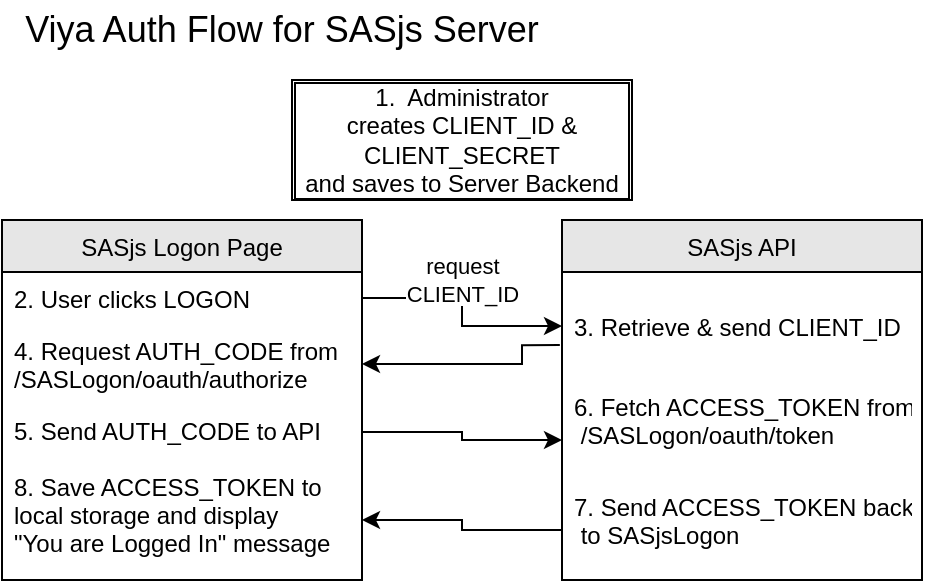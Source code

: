 <mxfile scale="1" border="10">
    <diagram id="W5IRJ3mJlahcmOzCifq6" name="Page-1">
        <mxGraphModel dx="583" dy="433" grid="1" gridSize="10" guides="1" tooltips="1" connect="1" arrows="1" fold="1" page="1" pageScale="1" pageWidth="827" pageHeight="1169" background="#FFFFFF" math="0" shadow="0">
            <root>
                <mxCell id="0"/>
                <mxCell id="1" parent="0"/>
                <mxCell id="4" value="SASjs Logon Page" style="swimlane;fontStyle=0;childLayout=stackLayout;horizontal=1;startSize=26;horizontalStack=0;resizeParent=1;resizeParentMax=0;resizeLast=0;collapsible=1;marginBottom=0;strokeColor=#000000;fillColor=#E6E6E6;color:#000000;fontColor=#000000;" vertex="1" parent="1">
                    <mxGeometry x="80" y="180" width="180" height="180" as="geometry"/>
                </mxCell>
                <mxCell id="5" value="2. User clicks LOGON" style="text;strokeColor=none;fillColor=none;align=left;verticalAlign=top;spacingLeft=4;spacingRight=4;overflow=hidden;rotatable=0;points=[[0,0.5],[1,0.5]];portConstraint=eastwest;fontColor=#000000;" vertex="1" parent="4">
                    <mxGeometry y="26" width="180" height="26" as="geometry"/>
                </mxCell>
                <mxCell id="6" value="4. Request AUTH_CODE from &#10;/SASLogon/oauth/authorize" style="text;strokeColor=none;fillColor=none;align=left;verticalAlign=top;spacingLeft=4;spacingRight=4;overflow=hidden;rotatable=0;points=[[0,0.5],[1,0.5]];portConstraint=eastwest;fontColor=#000000;" vertex="1" parent="4">
                    <mxGeometry y="52" width="180" height="40" as="geometry"/>
                </mxCell>
                <mxCell id="15" value="5. Send AUTH_CODE to API" style="text;strokeColor=none;fillColor=none;align=left;verticalAlign=top;spacingLeft=4;spacingRight=4;overflow=hidden;rotatable=0;points=[[0,0.5],[1,0.5]];portConstraint=eastwest;fontColor=#000000;" vertex="1" parent="4">
                    <mxGeometry y="92" width="180" height="28" as="geometry"/>
                </mxCell>
                <mxCell id="19" value="8. Save ACCESS_TOKEN to&#10;local storage and display &#10;&quot;You are Logged In&quot; message" style="text;strokeColor=none;fillColor=none;align=left;verticalAlign=top;spacingLeft=4;spacingRight=4;overflow=hidden;rotatable=0;points=[[0,0.5],[1,0.5]];portConstraint=eastwest;fontColor=#000000;" vertex="1" parent="4">
                    <mxGeometry y="120" width="180" height="60" as="geometry"/>
                </mxCell>
                <mxCell id="8" value="SASjs API" style="swimlane;fontStyle=0;childLayout=stackLayout;horizontal=1;startSize=26;horizontalStack=0;resizeParent=1;resizeParentMax=0;resizeLast=0;collapsible=1;marginBottom=0;fontColor=#000000;fillColor=#E6E6E6;strokeColor=#000000;" vertex="1" parent="1">
                    <mxGeometry x="360" y="180" width="180" height="180" as="geometry"/>
                </mxCell>
                <mxCell id="9" value="&#10;3. Retrieve &amp; send CLIENT_ID" style="text;strokeColor=none;fillColor=none;align=left;verticalAlign=top;spacingLeft=4;spacingRight=4;overflow=hidden;rotatable=0;points=[[0,0.5],[1,0.5]];portConstraint=eastwest;fontColor=#000000;" vertex="1" parent="8">
                    <mxGeometry y="26" width="180" height="54" as="geometry"/>
                </mxCell>
                <mxCell id="10" value="6. Fetch ACCESS_TOKEN from&#10; /SASLogon/oauth/token " style="text;strokeColor=none;fillColor=none;align=left;verticalAlign=top;spacingLeft=4;spacingRight=4;overflow=hidden;rotatable=0;points=[[0,0.5],[1,0.5]];portConstraint=eastwest;fontColor=#000000;" vertex="1" parent="8">
                    <mxGeometry y="80" width="180" height="50" as="geometry"/>
                </mxCell>
                <mxCell id="18" value="7. Send ACCESS_TOKEN back&#10; to SASjsLogon" style="text;strokeColor=none;fillColor=none;align=left;verticalAlign=top;spacingLeft=4;spacingRight=4;overflow=hidden;rotatable=0;points=[[0,0.5],[1,0.5]];portConstraint=eastwest;fontColor=#000000;" vertex="1" parent="8">
                    <mxGeometry y="130" width="180" height="50" as="geometry"/>
                </mxCell>
                <mxCell id="13" value="&lt;span style=&quot;background-color: rgb(255 , 255 , 255)&quot;&gt;request &lt;br&gt;CLIENT_ID&lt;/span&gt;" style="edgeStyle=orthogonalEdgeStyle;rounded=0;orthogonalLoop=1;jettySize=auto;html=1;exitX=1;exitY=0.5;exitDx=0;exitDy=0;entryX=0;entryY=0.5;entryDx=0;entryDy=0;fontColor=#000000;labelBackgroundColor=none;labelBorderColor=none;strokeColor=#000000;" edge="1" parent="1" source="5" target="9">
                    <mxGeometry x="-0.123" y="-9" relative="1" as="geometry">
                        <mxPoint x="9" y="-9" as="offset"/>
                    </mxGeometry>
                </mxCell>
                <mxCell id="17" style="edgeStyle=orthogonalEdgeStyle;rounded=0;orthogonalLoop=1;jettySize=auto;html=1;exitX=1;exitY=0.5;exitDx=0;exitDy=0;strokeColor=#000000;" edge="1" parent="1" source="15" target="10">
                    <mxGeometry relative="1" as="geometry">
                        <Array as="points">
                            <mxPoint x="310" y="286"/>
                            <mxPoint x="310" y="290"/>
                        </Array>
                    </mxGeometry>
                </mxCell>
                <mxCell id="20" style="edgeStyle=orthogonalEdgeStyle;rounded=0;orthogonalLoop=1;jettySize=auto;html=1;fillColor=#000000;strokeColor=#000000;exitX=-0.006;exitY=0.677;exitDx=0;exitDy=0;exitPerimeter=0;" edge="1" parent="1" source="9" target="6">
                    <mxGeometry relative="1" as="geometry">
                        <Array as="points">
                            <mxPoint x="340" y="243"/>
                            <mxPoint x="340" y="252"/>
                        </Array>
                    </mxGeometry>
                </mxCell>
                <mxCell id="21" style="edgeStyle=orthogonalEdgeStyle;rounded=0;orthogonalLoop=1;jettySize=auto;html=1;entryX=1;entryY=0.5;entryDx=0;entryDy=0;strokeColor=#000000;" edge="1" parent="1" source="18" target="19">
                    <mxGeometry relative="1" as="geometry"/>
                </mxCell>
                <mxCell id="23" value="&lt;span&gt;1.&amp;nbsp; Administrator creates&amp;nbsp;CLIENT_ID &amp;amp; CLIENT_SECRET&lt;/span&gt;&lt;br&gt;&lt;span&gt;and saves to Server Backend&lt;/span&gt;" style="rounded=0;whiteSpace=wrap;html=1;fontColor=#000000;labelBackgroundColor=#ffffff;labelBorderColor=#000000;" vertex="1" parent="1">
                    <mxGeometry x="225" y="110" width="170" height="60" as="geometry"/>
                </mxCell>
                <mxCell id="24" value="&lt;font style=&quot;font-size: 18px&quot;&gt;Viya Auth Flow for SASjs Server&lt;/font&gt;" style="text;html=1;strokeColor=none;fillColor=none;align=center;verticalAlign=middle;whiteSpace=wrap;rounded=0;fontColor=#000000;" vertex="1" parent="1">
                    <mxGeometry x="80" y="70" width="280" height="30" as="geometry"/>
                </mxCell>
            </root>
        </mxGraphModel>
    </diagram>
</mxfile>